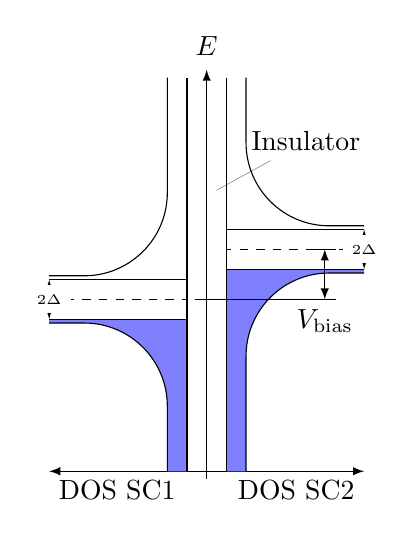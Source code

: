 \begin{tikzpicture}
\newlength{\dv}
\setlength\dv{0.25in}
\draw[-latex] (0,-2.6) -- (0,2.6) node[pos=1.01,anchor=south] {$E$};
\draw[dashed] (-2.0,-0.5\dv) -- (-0.25,-0.5\dv);
\draw[dashed] (+2.0,+0.5\dv) -- (+0.25,+0.5\dv);
\node[pin=above right:Insulator] at (0,1) {};
\draw[latex-latex] %
 (-2,-2.5) node[below,anchor=north west] {DOS SC1} -- %
 (+2,-2.5) node[below,anchor=north east] {DOS SC2};
% SC1
\path[fill=blue!50] (-0.25,-0.25)++(0,-0.5\dv) to ++(-1.75,0) to ++(0,-0.05) %
 to[rounded corners=30pt] ++(+1.5,0) to (-0.5,-2.5) to (-0.25,-2.5) to cycle;
\draw (-0.25,-2.5) -- (-0.25,2.5);
\draw (-2,-0.30)++(0,-0.5\dv) to[rounded corners=30pt] ++(1.5,0) -- (-0.5,-2.5);
\draw (-2,-0.25)++(0,-0.5\dv) -- ++(1.75,0);
\draw (-2,+0.30)++(0,-0.5\dv) to[rounded corners=30pt] ++(1.5,0) -- (-0.5,+2.5);
\draw (-2,+0.25)++(0,-0.5\dv) -- ++(1.75,0);
\draw[latex-latex] (-2,-0.25)++(0,-0.5\dv) -- ++(0,0.5) %
     node[midway,fill=white] {\tiny{$2\Delta$}};
% SC2
\path[fill=blue!50] (+0.25,-0.25)++(0,+0.5\dv) to ++(+1.75,0) to ++(0,-0.05) %
 to[rounded corners=30pt] ++(-1.5,0) to (+0.5,-2.5) to (+0.25,-2.5) to cycle;
\draw (+0.25,-2.5) -- (+0.25,2.5);
\draw (+2,-0.30)++(0,+0.5\dv) to[rounded corners=30pt] ++(-1.5,0) -- (0.5,-2.5);
\draw (+2,-0.25)++(0,+0.5\dv) -- ++(-1.75,0);
\draw (+2,+0.30)++(0,+0.5\dv) to[rounded corners=30pt] ++(-1.5,0) -- (0.5,+2.5);
\draw (+2,+0.25)++(0,+0.5\dv) -- ++(-1.75,0);
\draw[latex-latex] (+2,-0.25)++(0,+0.5\dv) -- ++(0,0.5) %
     node[midway,fill=white] {\tiny{$2\Delta$}};

\draw[shorten <=1em,shorten >=1em] (1,+0.5\dv) -- ++(1,0);
\draw[shorten <=1em,shorten >=1em] (-0.5,-0.5\dv) -- ++(2.5,0);
\draw[latex-latex] (1.5,+0.5\dv) -- ++(0,-\dv) %
  node[below] {$V_{\mathrm{bias}}$};
\end{tikzpicture}
